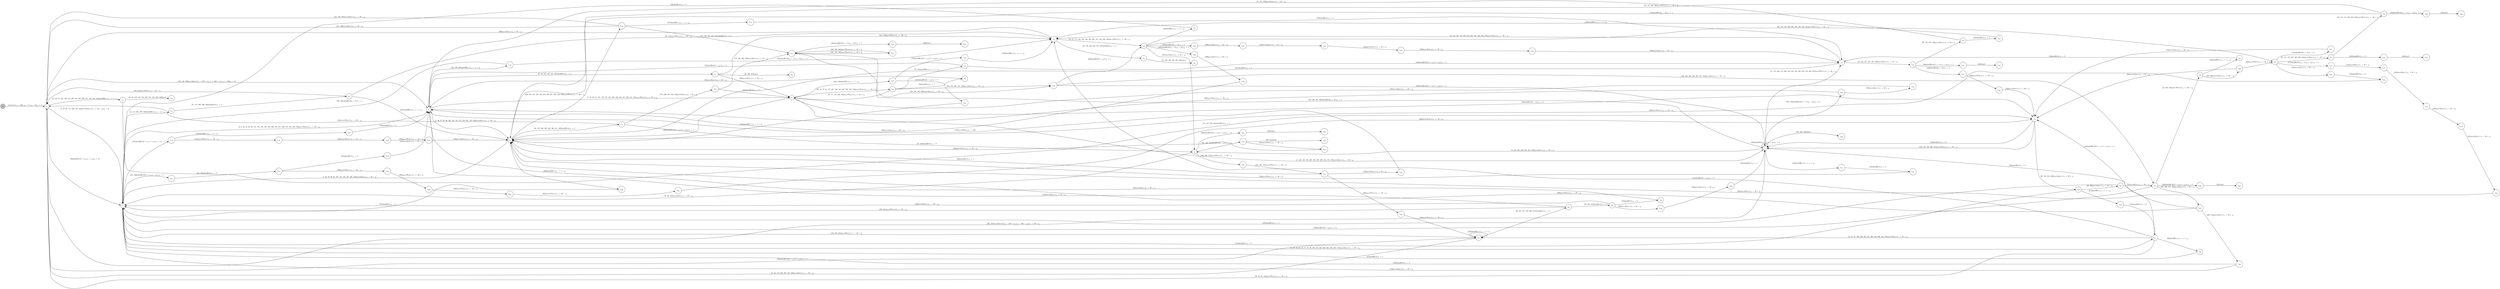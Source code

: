 digraph EFSM{
  graph [rankdir="LR", fontname="Latin Modern Math"];
  node [color="black", fillcolor="white", shape="circle", style="filled", fontname="Latin Modern Math"];
  edge [fontname="Latin Modern Math"];

  s0[fillcolor="gray", label=<s<sub>0</sub>>];
  s1[label=<s<sub>1</sub>>];
  s2[label=<s<sub>2</sub>>];
  s3[label=<s<sub>3</sub>>];
  s4[label=<s<sub>4</sub>>];
  s7[label=<s<sub>7</sub>>];
  s8[label=<s<sub>8</sub>>];
  s9[label=<s<sub>9</sub>>];
  s11[label=<s<sub>11</sub>>];
  s12[label=<s<sub>12</sub>>];
  s14[label=<s<sub>14</sub>>];
  s15[label=<s<sub>15</sub>>];
  s17[label=<s<sub>17</sub>>];
  s18[label=<s<sub>18</sub>>];
  s19[label=<s<sub>19</sub>>];
  s20[label=<s<sub>20</sub>>];
  s21[label=<s<sub>21</sub>>];
  s22[label=<s<sub>22</sub>>];
  s24[label=<s<sub>24</sub>>];
  s31[label=<s<sub>31</sub>>];
  s32[label=<s<sub>32</sub>>];
  s36[label=<s<sub>36</sub>>];
  s39[label=<s<sub>39</sub>>];
  s40[label=<s<sub>40</sub>>];
  s41[label=<s<sub>41</sub>>];
  s42[label=<s<sub>42</sub>>];
  s43[label=<s<sub>43</sub>>];
  s45[label=<s<sub>45</sub>>];
  s46[label=<s<sub>46</sub>>];
  s52[label=<s<sub>52</sub>>];
  s53[label=<s<sub>53</sub>>];
  s54[label=<s<sub>54</sub>>];
  s55[label=<s<sub>55</sub>>];
  s58[label=<s<sub>58</sub>>];
  s64[label=<s<sub>64</sub>>];
  s66[label=<s<sub>66</sub>>];
  s73[label=<s<sub>73</sub>>];
  s83[label=<s<sub>83</sub>>];
  s92[label=<s<sub>92</sub>>];
  s93[label=<s<sub>93</sub>>];
  s94[label=<s<sub>94</sub>>];
  s120[label=<s<sub>120</sub>>];
  s129[label=<s<sub>129</sub>>];
  s134[label=<s<sub>134</sub>>];
  s135[label=<s<sub>135</sub>>];
  s151[label=<s<sub>151</sub>>];
  s162[label=<s<sub>162</sub>>];
  s163[label=<s<sub>163</sub>>];
  s174[label=<s<sub>174</sub>>];
  s175[label=<s<sub>175</sub>>];
  s181[label=<s<sub>181</sub>>];
  s182[label=<s<sub>182</sub>>];
  s190[label=<s<sub>190</sub>>];
  s191[label=<s<sub>191</sub>>];
  s192[label=<s<sub>192</sub>>];
  s200[label=<s<sub>200</sub>>];
  s211[label=<s<sub>211</sub>>];
  s212[label=<s<sub>212</sub>>];
  s213[label=<s<sub>213</sub>>];
  s218[label=<s<sub>218</sub>>];
  s220[label=<s<sub>220</sub>>];
  s221[label=<s<sub>221</sub>>];
  s225[label=<s<sub>225</sub>>];
  s231[label=<s<sub>231</sub>>];
  s235[label=<s<sub>235</sub>>];
  s240[label=<s<sub>240</sub>>];
  s264[label=<s<sub>264</sub>>];
  s265[label=<s<sub>265</sub>>];
  s275[label=<s<sub>275</sub>>];
  s285[label=<s<sub>285</sub>>];
  s314[label=<s<sub>314</sub>>];
  s329[label=<s<sub>329</sub>>];
  s330[label=<s<sub>330</sub>>];
  s338[label=<s<sub>338</sub>>];
  s339[label=<s<sub>339</sub>>];
  s340[label=<s<sub>340</sub>>];
  s341[label=<s<sub>341</sub>>];
  s357[label=<s<sub>357</sub>>];
  s358[label=<s<sub>358</sub>>];
  s376[label=<s<sub>376</sub>>];
  s394[label=<s<sub>394</sub>>];
  s395[label=<s<sub>395</sub>>];
  s396[label=<s<sub>396</sub>>];
  s397[label=<s<sub>397</sub>>];
  s417[label=<s<sub>417</sub>>];
  s418[label=<s<sub>418</sub>>];
  s419[label=<s<sub>419</sub>>];
  s420[label=<s<sub>420</sub>>];
  s421[label=<s<sub>421</sub>>];
  s425[label=<s<sub>425</sub>>];
  s426[label=<s<sub>426</sub>>];
  s428[label=<s<sub>428</sub>>];
  s429[label=<s<sub>429</sub>>];
  s435[label=<s<sub>435</sub>>];
  s436[label=<s<sub>436</sub>>];
  s437[label=<s<sub>437</sub>>];
  s438[label=<s<sub>438</sub>>];
  s439[label=<s<sub>439</sub>>];
  s443[label=<s<sub>443</sub>>];
  s447[label=<s<sub>447</sub>>];
  s448[label=<s<sub>448</sub>>];
  s449[label=<s<sub>449</sub>>];
  s467[label=<s<sub>467</sub>>];
  s468[label=<s<sub>468</sub>>];
  s476[label=<s<sub>476</sub>>];
  s483[label=<s<sub>483</sub>>];
  s484[label=<s<sub>484</sub>>];
  s489[label=<s<sub>489</sub>>];
  s490[label=<s<sub>490</sub>>];
  s525[label=<s<sub>525</sub>>];
  s539[label=<s<sub>539</sub>>];
  s540[label=<s<sub>540</sub>>];

  s0->s1[label=<<i> [1]start:2/o<sub>1</sub> := 200, o<sub>2</sub> := 3, o<sub>3</sub> := 0&#91;r<sub>2</sub> := 1&#93;</i>>];
  s14->s15[label=<<i> [15, 145, 242, 312]alienHit:0/o<sub>1</sub> := 1</i>>];
  s15->s8[label=<<i> [16]alienHit:0/o<sub>1</sub> := 2</i>>];
  s24->s9[label=<<i> [25, 263]alienHit:0/o<sub>1</sub> := 4</i>>];
  s9->s2[label=<<i> [10, 26, 248]moveEast:1/o<sub>1</sub> := 50 + i<sub>0</sub></i>>];
  s11->s1[label=<<i> [28, 78, 88, 143]moveWest:1/o<sub>1</sub> := -50 + i<sub>0</sub></i>>];
  s1->s2[label=<<i> [33]alienHit:0&#91;2 &gt; r<sub>2</sub>&#93;/o<sub>1</sub> := r<sub>2</sub>&#91;r<sub>2</sub> := 2&#93;</i>>];
  s7->s15[label=<<i> [38]alienHit:0&#91;4 &gt; r<sub>2</sub>&#93;/o<sub>1</sub> := 2</i>>];
  s39->s40[label=<<i> [40, 369]moveEast:1/o<sub>1</sub> := 50 + i<sub>0</sub></i>>];
  s40->s41[label=<<i> [41]moveEast:1/o<sub>1</sub> := 50 + i<sub>0</sub></i>>];
  s41->s42[label=<<i> [42, 284, 365]moveWest:1/o<sub>1</sub> := -50 + i<sub>0</sub></i>>];
  s42->s43[label=<<i> [43]shieldHit:1/o<sub>1</sub> := -1 + i<sub>0</sub></i>>];
  s43->s17[label=<<i> [44]alienHit:0/o<sub>1</sub> := 3</i>>];
  s11->s18[label=<<i> [51]alienHit:0&#91;4 &gt; r<sub>2</sub>&#93;/o<sub>1</sub> := 4</i>>];
  s55->s18[label=<<i> [56, 114]moveWest:1/o<sub>1</sub> := -50 + i<sub>0</sub></i>>];
  s19->s58[label=<<i> [58]shieldHit:1/o<sub>1</sub> := -1 + i<sub>0</sub></i>>];
  s58->s2[label=<<i> [59]alienHit:0/o<sub>1</sub> := 3</i>>];
  s11->s66[label=<<i> [66]shieldHit:1/o<sub>1</sub> := -1 + i<sub>0</sub></i>>];
  s66->s2[label=<<i> [67]alienHit:0/o<sub>1</sub> := 2</i>>];
  s36->s73[label=<<i> [73, 101]shieldHit:1/o<sub>1</sub> := -1 + i<sub>0</sub></i>>];
  s73->s3[label=<<i> [74]alienHit:0&#91;4 &gt; r<sub>2</sub>&#93;/o<sub>1</sub> := 3</i>>];
  s36->s83[label=<<i> [83]alienHit:0/o<sub>1</sub> := 1</i>>];
  s83->s3[label=<<i> [84]moveEast:1/o<sub>1</sub> := 50 + i<sub>0</sub></i>>];
  s1->s2[label=<<i> [2, 29, 89, 111, 259, 347, 504]moveWest:1/o<sub>1</sub> := -50 + i<sub>0</sub>&#91;r<sub>2</sub> := 5&#93;</i>>];
  s93->s94[label=<<i> [94]alienHit:0/o<sub>1</sub> := 4</i>>];
  s94->s3[label=<<i> [95]moveEast:1/o<sub>1</sub> := 50 + i<sub>0</sub></i>>];
  s31->s32[label=<<i> [32, 100, 373]win:0</i>>];
  s73->s17[label=<<i> [102]alienHit:0&#91;!(4 &gt; r<sub>2</sub>&or;4 &gt; r<sub>2</sub>)&#93;/o<sub>1</sub> := 1</i>>];
  s46->s3[label=<<i> [47, 105, 279]moveEast:1/o<sub>1</sub> := 50 + i<sub>0</sub></i>>];
  s18->s19[label=<<i> [19, 57, 115, 149, 168, 246, 334, 355, 415, 434, 480, 488]moveWest:1/o<sub>1</sub> := -50 + i<sub>0</sub></i>>];
  s120->s1[label=<<i> [121, 308]moveEast:1/o<sub>1</sub> := 50 + i<sub>0</sub></i>>];
  s1->s3[label=<<i> [124, 128, 406]moveEast:1&#91;r<sub>2</sub> &gt; -346 + i<sub>0</sub>, r<sub>2</sub> &gt; -346 + i<sub>0</sub>&#93;/o<sub>1</sub> := 250&#91;r<sub>2</sub> := 4&#93;</i>>];
  s129->s2[label=<<i> [130, 321]alienHit:0&#91;r<sub>2</sub> &gt; 2&#93;/o<sub>1</sub> := 1</i>>];
  s8->s134[label=<<i> [134]shieldHit:1/o<sub>1</sub> := -1 + i<sub>0</sub></i>>];
  s134->s135[label=<<i> [135]alienHit:0/o<sub>1</sub> := 2</i>>];
  s135->s4[label=<<i> [136]moveWest:1/o<sub>1</sub> := -50 + i<sub>0</sub></i>>];
  s120->s1[label=<<i> [127, 138, 291]moveWest:1/o<sub>1</sub> := -50 + i<sub>0</sub></i>>];
  s20->s151[label=<<i> [151]alienHit:0&#91;r<sub>2</sub> &gt; 2&#93;/o<sub>1</sub> := 2</i>>];
  s151->s15[label=<<i> [152]moveEast:1/o<sub>1</sub> := 50 + i<sub>0</sub></i>>];
  s15->s39[label=<<i> [39, 153, 313, 368]moveEast:1/o<sub>1</sub> := 50 + i<sub>0</sub></i>>];
  s39->s2[label=<<i> [154]alienHit:0/o<sub>1</sub> := 3</i>>];
  s36->s7[label=<<i> [37, 71, 158, 508, 523]moveWest:1/o<sub>1</sub> := -50 + i<sub>0</sub></i>>];
  s8->s8[label=<<i> [160]alienHit:0&#91;r<sub>2</sub> &gt; 2, r<sub>2</sub> &gt; 2&#93;/o<sub>1</sub> := 4</i>>];
  s9->s162[label=<<i> [162, 230, 411]alienHit:0&#91;4 &gt; r<sub>2</sub>&#93;/o<sub>1</sub> := 3</i>>];
  s162->s163[label=<<i> [163, 412]win:0</i>>];
  s11->s15[label=<<i> [164]alienHit:0&#91;!(4 &gt; r<sub>2</sub>&or;4 &gt; r<sub>2</sub>)&#93;/o<sub>1</sub> := 1</i>>];
  s22->s4[label=<<i> [172]alienHit:0&#91;r<sub>2</sub> &gt; 2&#93;/o<sub>1</sub> := 2</i>>];
  s2->s181[label=<<i> [181]alienHit:0&#91;4 &gt; r<sub>2</sub>, 4 &gt; r<sub>2</sub>&#93;/o<sub>1</sub> := r<sub>2</sub></i>>];
  s181->s182[label=<<i> [182]shieldHit:1/o<sub>1</sub> := -1 + i<sub>0</sub></i>>];
  s182->s3[label=<<i> [183]alienHit:0/o<sub>1</sub> := 3</i>>];
  s191->s192[label=<<i> [192]moveWest:1/o<sub>1</sub> := -50 + i<sub>0</sub></i>>];
  s192->s12[label=<<i> [193]moveWest:1/o<sub>1</sub> := -50 + i<sub>0</sub></i>>];
  s12->s2[label=<<i> [194, 294, 391]moveWest:1/o<sub>1</sub> := -50 + i<sub>0</sub></i>>];
  s129->s18[label=<<i> [197]alienHit:0&#91;!(r<sub>2</sub> &gt; 2&or;r<sub>2</sub> &gt; 2)&#93;/o<sub>1</sub> := 4</i>>];
  s4->s200[label=<<i> [200]shieldHit:1/o<sub>1</sub> := -1 + i<sub>0</sub></i>>];
  s200->s2[label=<<i> [201]alienHit:0/o<sub>1</sub> := 1</i>>];
  s1->s8[label=<<i> [205, 224]moveEast:1&#91;!(r<sub>2</sub> &gt; -346 + i<sub>0</sub>&or;r<sub>2</sub> &gt; -346 + i<sub>0</sub>)&#93;/o<sub>1</sub> := 50 + i<sub>0</sub></i>>];
  s18->s1[label=<<i> [208]moveEast:1/o<sub>1</sub> := 50 + i<sub>0</sub></i>>];
  s2->s211[label=<<i> [211, 392]alienHit:0&#91;!(4 &gt; r<sub>2</sub>&or;4 &gt; r<sub>2</sub>)&#93;/o<sub>1</sub> := 1</i>>];
  s211->s212[label=<<i> [212, 393]alienHit:0/o<sub>1</sub> := 2</i>>];
  s212->s213[label=<<i> [213]alienHit:0/o<sub>1</sub> := 3</i>>];
  s213->s3[label=<<i> [214]moveEast:1/o<sub>1</sub> := 50 + i<sub>0</sub></i>>];
  s175->s218[label=<<i> [218, 301, 363, 496]moveEast:1/o<sub>1</sub> := 50 + i<sub>0</sub></i>>];
  s218->s41[label=<<i> [219, 283, 364, 466, 497, 511, 534]moveEast:1/o<sub>1</sub> := 50 + i<sub>0</sub></i>>];
  s41->s220[label=<<i> [220]alienHit:0&#91;!(4 &gt; r<sub>2</sub>&or;4 &gt; r<sub>2</sub>)&#93;/o<sub>1</sub> := 5</i>>];
  s220->s221[label=<<i> [221]win:0</i>>];
  s8->s225[label=<<i> [225, 375]alienHit:0&#91;!(r<sub>2</sub> &gt; 2&or;r<sub>2</sub> &gt; 2)&#93;/o<sub>1</sub> := 2</i>>];
  s225->s3[label=<<i> [226]moveWest:1/o<sub>1</sub> := -50 + i<sub>0</sub></i>>];
  s3->s7[label=<<i> [7, 35, 69, 81, 132, 156, 187, 227, 280, 349, 463, 471, 506, 521, 531]moveWest:1/o<sub>1</sub> := -50 + i<sub>0</sub></i>>];
  s162->s231[label=<<i> [231]moveWest:1/o<sub>1</sub> := -50 + i<sub>0</sub></i>>];
  s231->s4[label=<<i> [232]moveWest:1/o<sub>1</sub> := -50 + i<sub>0</sub></i>>];
  s175->s8[label=<<i> [176, 239, 387, 502]alienHit:0&#91;r<sub>2</sub> &gt; 2&#93;/o<sub>1</sub> := 4</i>>];
  s19->s9[label=<<i> [247]moveEast:1/o<sub>1</sub> := 50 + i<sub>0</sub></i>>];
  s92->s2[label=<<i> [252, 461]moveWest:1/o<sub>1</sub> := -50 + i<sub>0</sub></i>>];
  s9->s264[label=<<i> [264]alienHit:0&#91;!(4 &gt; r<sub>2</sub>&or;4 &gt; r<sub>2</sub>)&#93;/o<sub>1</sub> := 5</i>>];
  s264->s265[label=<<i> [265]win:0</i>>];
  s7->s4[label=<<i> [266]alienHit:0&#91;!(4 &gt; r<sub>2</sub>&or;4 &gt; r<sub>2</sub>)&#93;/o<sub>1</sub> := 1</i>>];
  s4->s2[label=<<i> [5, 49, 76, 86, 97, 107, 141, 185, 255, 267, 402]moveEast:1/o<sub>1</sub> := 50 + i<sub>0</sub></i>>];
  s12->s12[label=<<i> [270]shieldHit:1/o<sub>1</sub> := -1 + i<sub>0</sub></i>>];
  s12->s92[label=<<i> [92, 251, 271, 327, 460, 517]alienHit:0/o<sub>1</sub> := 2</i>>];
  s92->s3[label=<<i> [272]moveEast:1/o<sub>1</sub> := 50 + i<sub>0</sub></i>>];
  s3->s4[label=<<i> [4, 48, 75, 85, 96, 106, 125, 184, 215, 254, 261, 273, 492]moveEast:1/o<sub>1</sub> := 50 + i<sub>0</sub></i>>];
  s120->s275[label=<<i> [275]shieldHit:1/o<sub>1</sub> := -1 + i<sub>0</sub></i>>];
  s275->s17[label=<<i> [276]alienHit:0/o<sub>1</sub> := 3</i>>];
  s17->s45[label=<<i> [45, 103, 277, 427, 441, 538]moveEast:1/o<sub>1</sub> := 50 + i<sub>0</sub></i>>];
  s45->s46[label=<<i> [46, 104, 278, 442]moveEast:1/o<sub>1</sub> := 50 + i<sub>0</sub></i>>];
  s36->s218[label=<<i> [282, 351, 465, 510, 533]moveEast:1/o<sub>1</sub> := 50 + i<sub>0</sub></i>>];
  s42->s285[label=<<i> [285, 366]moveWest:1/o<sub>1</sub> := -50 + i<sub>0</sub></i>>];
  s285->s20[label=<<i> [286]moveWest:1/o<sub>1</sub> := -50 + i<sub>0</sub></i>>];
  s55->s4[label=<<i> [297]shieldHit:1/o<sub>1</sub> := -1 + i<sub>0</sub></i>>];
  s174->s175[label=<<i> [175, 300, 362, 495]moveEast:1/o<sub>1</sub> := 50 + i<sub>0</sub></i>>];
  s218->s19[label=<<i> [302]alienHit:0&#91;4 &gt; r<sub>2</sub>&#93;/o<sub>1</sub> := 4</i>>];
  s20->s21[label=<<i> [21, 117, 170, 287, 304, 336, 482]moveWest:1/o<sub>1</sub> := -50 + i<sub>0</sub></i>>];
  s21->s22[label=<<i> [22, 118, 171, 288, 305, 337]moveWest:1/o<sub>1</sub> := -50 + i<sub>0</sub></i>>];
  s22->s4[label=<<i> [23, 119, 289, 306]moveWest:1/o<sub>1</sub> := -50 + i<sub>0</sub></i>>];
  s39->s314[label=<<i> [314]shieldHit:1/o<sub>1</sub> := -1 + i<sub>0</sub></i>>];
  s314->s11[label=<<i> [315]alienHit:0/o<sub>1</sub> := 2</i>>];
  s3->s129[label=<<i> [129, 196, 320]shieldHit:1/o<sub>1</sub> := -1 + i<sub>0</sub></i>>];
  s2->s54[label=<<i> [54, 112, 202, 295, 322]shieldHit:1/o<sub>1</sub> := -1 + i<sub>0</sub></i>>];
  s54->s55[label=<<i> [55, 113, 203, 296, 323]alienHit:0/o<sub>1</sub> := 2</i>>];
  s55->s1[label=<<i> [204, 324]moveEast:1/o<sub>1</sub> := 50 + i<sub>0</sub></i>>];
  s1->s14[label=<<i> [14, 63, 79, 122, 139, 144, 209, 241, 292, 309, 311, 318, 325, 345]shieldHit:1/o<sub>1</sub> := -1 + i<sub>0</sub></i>>];
  s14->s64[label=<<i> [64, 80, 123, 140, 210, 293, 310, 319, 326, 346]lose:0</i>>];
  s92->s93[label=<<i> [93, 328, 518]alienHit:0/o<sub>1</sub> := 3</i>>];
  s93->s329[label=<<i> [329]moveEast:1/o<sub>1</sub> := 50 + i<sub>0</sub></i>>];
  s329->s330[label=<<i> [330]moveEast:1/o<sub>1</sub> := 50 + i<sub>0</sub></i>>];
  s330->s8[label=<<i> [331]alienHit:0/o<sub>1</sub> := 4</i>>];
  s22->s338[label=<<i> [338]alienHit:0&#91;!(r<sub>2</sub> &gt; 2&or;r<sub>2</sub> &gt; 2)&#93;/o<sub>1</sub> := 5</i>>];
  s338->s339[label=<<i> [339]win:0</i>>];
  s7->s340[label=<<i> [340, 524]shieldHit:1/o<sub>1</sub> := -1 + i<sub>0</sub></i>>];
  s340->s341[label=<<i> [341]alienHit:0&#91;4 &gt; r<sub>2</sub>&#93;/o<sub>1</sub> := 2</i>>];
  s341->s4[label=<<i> [342]shieldHit:1/o<sub>1</sub> := -1 + i<sub>0</sub></i>>];
  s24->s1[label=<<i> [344]moveWest:1/o<sub>1</sub> := -50 + i<sub>0</sub></i>>];
  s218->s8[label=<<i> [352]alienHit:0&#91;!(4 &gt; r<sub>2</sub>&or;4 &gt; r<sub>2</sub>)&#93;/o<sub>1</sub> := 1</i>>];
  s17->s18[label=<<i> [18, 148, 167, 178, 207, 245, 333, 354, 433, 456, 487]moveWest:1/o<sub>1</sub> := -50 + i<sub>0</sub></i>>];
  s20->s357[label=<<i> [357]moveEast:1/o<sub>1</sub> := 50 + i<sub>0</sub></i>>];
  s357->s358[label=<<i> [358]alienHit:0/o<sub>1</sub> := 2</i>>];
  s358->s4[label=<<i> [359]moveWest:1/o<sub>1</sub> := -50 + i<sub>0</sub></i>>];
  s4->s24[label=<<i> [24, 173, 262, 298, 343, 360, 451, 493]alienHit:0/o<sub>1</sub> := 3</i>>];
  s24->s174[label=<<i> [174, 299, 361, 452, 494]moveEast:1/o<sub>1</sub> := 50 + i<sub>0</sub></i>>];
  s285->s15[label=<<i> [367]moveEast:1/o<sub>1</sub> := 50 + i<sub>0</sub></i>>];
  s40->s2[label=<<i> [370]alienHit:0/o<sub>1</sub> := 4</i>>];
  s225->s376[label=<<i> [376]moveEast:1/o<sub>1</sub> := 50 + i<sub>0</sub></i>>];
  s376->s7[label=<<i> [377]moveEast:1/o<sub>1</sub> := 50 + i<sub>0</sub></i>>];
  s191->s4[label=<<i> [382]alienHit:0/o<sub>1</sub> := 3</i>>];
  s175->s235[label=<<i> [235, 237, 385]moveWest:1/o<sub>1</sub> := -50 + i<sub>0</sub></i>>];
  s235->s175[label=<<i> [236, 238, 386]moveWest:1/o<sub>1</sub> := -50 + i<sub>0</sub></i>>];
  s8->s240[label=<<i> [240, 388, 503]win:0</i>>];
  s212->s394[label=<<i> [394]moveWest:1/o<sub>1</sub> := -50 + i<sub>0</sub></i>>];
  s394->s395[label=<<i> [395]moveWest:1/o<sub>1</sub> := -50 + i<sub>0</sub></i>>];
  s395->s396[label=<<i> [396]moveWest:1/o<sub>1</sub> := -50 + i<sub>0</sub></i>>];
  s396->s397[label=<<i> [397]moveWest:1/o<sub>1</sub> := -50 + i<sub>0</sub></i>>];
  s397->s15[label=<<i> [398]moveWest:1/o<sub>1</sub> := -50 + i<sub>0</sub></i>>];
  s15->s8[label=<<i> [146, 165, 243, 399, 431]moveWest:1/o<sub>1</sub> := -50 + i<sub>0</sub></i>>];
  s17->s4[label=<<i> [401]alienHit:0/o<sub>1</sub> := 3</i>>];
  s2->s11[label=<<i> [11, 27, 50, 60, 65, 77, 87, 90, 108, 142, 249, 256, 268, 389, 403, 515]moveEast:1/o<sub>1</sub> := 50 + i<sub>0</sub></i>>];
  s12->s1[label=<<i> [13, 62, 110, 223, 258, 317, 405]moveEast:1/o<sub>1</sub> := 50 + i<sub>0</sub></i>>];
  s3->s31[label=<<i> [31, 99, 372, 407, 413, 478]alienHit:0/o<sub>1</sub> := r<sub>2</sub></i>>];
  s31->s7[label=<<i> [408]moveEast:1/o<sub>1</sub> := 50 + i<sub>0</sub></i>>];
  s7->s8[label=<<i> [8, 133, 159, 188, 228, 374, 378, 409, 454, 472, 485]moveEast:1/o<sub>1</sub> := 50 + i<sub>0</sub></i>>];
  s8->s9[label=<<i> [9, 161, 189, 229, 379, 410, 473]moveEast:1/o<sub>1</sub> := 50 + i<sub>0</sub></i>>];
  s31->s18[label=<<i> [414, 479]moveWest:1/o<sub>1</sub> := -50 + i<sub>0</sub></i>>];
  s20->s417[label=<<i> [417]alienHit:0&#91;!(r<sub>2</sub> &gt; 2&or;r<sub>2</sub> &gt; 2)&#93;/o<sub>1</sub> := 3</i>>];
  s417->s418[label=<<i> [418]moveEast:1/o<sub>1</sub> := 50 + i<sub>0</sub></i>>];
  s418->s419[label=<<i> [419]moveEast:1/o<sub>1</sub> := 50 + i<sub>0</sub></i>>];
  s419->s420[label=<<i> [420]moveEast:1/o<sub>1</sub> := 50 + i<sub>0</sub></i>>];
  s420->s421[label=<<i> [421]moveEast:1/o<sub>1</sub> := 50 + i<sub>0</sub></i>>];
  s421->s4[label=<<i> [422]moveEast:1/o<sub>1</sub> := 50 + i<sub>0</sub></i>>];
  s4->s120[label=<<i> [120, 126, 137, 216, 233, 274, 290, 307, 383, 423, 500]moveWest:1/o<sub>1</sub> := -50 + i<sub>0</sub></i>>];
  s120->s175[label=<<i> [217, 234, 384, 424, 501]alienHit:0/o<sub>1</sub> := 4</i>>];
  s175->s425[label=<<i> [425]alienHit:0&#91;!(r<sub>2</sub> &gt; 2&or;r<sub>2</sub> &gt; 2)&#93;/o<sub>1</sub> := 5</i>>];
  s425->s426[label=<<i> [426]win:0</i>>];
  s45->s428[label=<<i> [428]alienHit:0&#91;r<sub>2</sub> &gt; 2&#93;/o<sub>1</sub> := 2</i>>];
  s428->s429[label=<<i> [429]moveWest:1/o<sub>1</sub> := -50 + i<sub>0</sub></i>>];
  s429->s15[label=<<i> [430]moveWest:1/o<sub>1</sub> := -50 + i<sub>0</sub></i>>];
  s8->s17[label=<<i> [17, 147, 166, 177, 206, 244, 332, 353, 400, 432, 455, 486, 537]moveWest:1/o<sub>1</sub> := -50 + i<sub>0</sub></i>>];
  s19->s435[label=<<i> [435]alienHit:0&#91;r<sub>2</sub> &gt; 2&#93;/o<sub>1</sub> := 3</i>>];
  s435->s436[label=<<i> [436]moveEast:1/o<sub>1</sub> := 50 + i<sub>0</sub></i>>];
  s436->s437[label=<<i> [437]moveEast:1/o<sub>1</sub> := 50 + i<sub>0</sub></i>>];
  s437->s438[label=<<i> [438]moveEast:1/o<sub>1</sub> := 50 + i<sub>0</sub></i>>];
  s438->s439[label=<<i> [439]moveEast:1/o<sub>1</sub> := 50 + i<sub>0</sub></i>>];
  s439->s17[label=<<i> [440]moveEast:1/o<sub>1</sub> := 50 + i<sub>0</sub></i>>];
  s46->s443[label=<<i> [443]alienHit:0/o<sub>1</sub> := 4</i>>];
  s443->s18[label=<<i> [444]shieldHit:1/o<sub>1</sub> := -1 + i<sub>0</sub></i>>];
  s18->s52[label=<<i> [52, 179, 198, 445, 457, 527]alienHit:0/o<sub>1</sub> := 5</i>>];
  s52->s53[label=<<i> [53, 180, 199, 446, 458, 528]win:0</i>>];
  s181->s447[label=<<i> [447]moveWest:1/o<sub>1</sub> := -50 + i<sub>0</sub></i>>];
  s447->s448[label=<<i> [448]moveWest:1/o<sub>1</sub> := -50 + i<sub>0</sub></i>>];
  s448->s449[label=<<i> [449]moveWest:1/o<sub>1</sub> := -50 + i<sub>0</sub></i>>];
  s449->s4[label=<<i> [450]moveWest:1/o<sub>1</sub> := -50 + i<sub>0</sub></i>>];
  s174->s7[label=<<i> [453]alienHit:0/o<sub>1</sub> := 4</i>>];
  s1->s12[label=<<i> [459]alienHit:0&#91;!(2 &gt; r<sub>2</sub>&or;2 &gt; r<sub>2</sub>)&#93;/o<sub>1</sub> := 1</i>>];
  s467->s468[label=<<i> [468, 513]moveEast:1/o<sub>1</sub> := 50 + i<sub>0</sub></i>>];
  s468->s2[label=<<i> [469]alienHit:0/o<sub>1</sub> := 3</i>>];
  s9->s190[label=<<i> [190, 380, 474]moveWest:1/o<sub>1</sub> := -50 + i<sub>0</sub></i>>];
  s190->s191[label=<<i> [191, 381, 475]moveWest:1/o<sub>1</sub> := -50 + i<sub>0</sub></i>>];
  s191->s476[label=<<i> [476]moveEast:1/o<sub>1</sub> := 50 + i<sub>0</sub></i>>];
  s476->s3[label=<<i> [477]moveWest:1/o<sub>1</sub> := 250</i>>];
  s19->s20[label=<<i> [20, 116, 150, 169, 303, 335, 356, 416, 481]moveWest:1/o<sub>1</sub> := -50 + i<sub>0</sub></i>>];
  s21->s483[label=<<i> [483]alienHit:0/o<sub>1</sub> := 5</i>>];
  s483->s484[label=<<i> [484]win:0</i>>];
  s19->s489[label=<<i> [489]alienHit:0&#91;!(r<sub>2</sub> &gt; 2&or;r<sub>2</sub> &gt; 2)&#93;/o<sub>1</sub> := 2</i>>];
  s489->s490[label=<<i> [490]moveEast:1/o<sub>1</sub> := 50 + i<sub>0</sub></i>>];
  s490->s3[label=<<i> [491]moveEast:1/o<sub>1</sub> := 50 + i<sub>0</sub></i>>];
  s467->s4[label=<<i> [499]moveWest:1/o<sub>1</sub> := -50 + i<sub>0</sub></i>>];
  s468->s2[label=<<i> [514]moveEast:1/o<sub>1</sub> := 50 + i<sub>0</sub></i>>];
  s11->s12[label=<<i> [12, 61, 91, 109, 222, 250, 257, 269, 316, 390, 404, 516]moveEast:1/o<sub>1</sub> := 50 + i<sub>0</sub></i>>];
  s93->s2[label=<<i> [519]moveWest:1/o<sub>1</sub> := -50 + i<sub>0</sub></i>>];
  s2->s3[label=<<i> [3, 6, 30, 34, 68, 98, 131, 155, 186, 195, 253, 260, 348, 371, 462, 470, 505, 520, 530]moveWest:1/o<sub>1</sub> := -50 + i<sub>0</sub></i>>];
  s340->s525[label=<<i> [525]alienHit:0&#91;!(4 &gt; r<sub>2</sub>&or;4 &gt; r<sub>2</sub>)&#93;/o<sub>1</sub> := 4</i>>];
  s525->s18[label=<<i> [526]shieldHit:1/o<sub>1</sub> := -1 + i<sub>0</sub></i>>];
  s41->s2[label=<<i> [529]alienHit:0&#91;4 &gt; r<sub>2</sub>&#93;/o<sub>1</sub> := 3</i>>];
  s7->s36[label=<<i> [36, 70, 72, 82, 157, 281, 350, 464, 507, 509, 522, 532]moveWest:1/o<sub>1</sub> := -50 + i<sub>0</sub></i>>];
  s41->s467[label=<<i> [467, 498, 512, 535]moveEast:1/o<sub>1</sub> := 50 + i<sub>0</sub></i>>];
  s467->s8[label=<<i> [536]alienHit:0/o<sub>1</sub> := 4</i>>];
  s45->s539[label=<<i> [539]alienHit:0&#91;!(r<sub>2</sub> &gt; 2&or;r<sub>2</sub> &gt; 2)&#93;/o<sub>1</sub> := 5</i>>];
  s539->s540[label=<<i> [540]win:0</i>>];
}